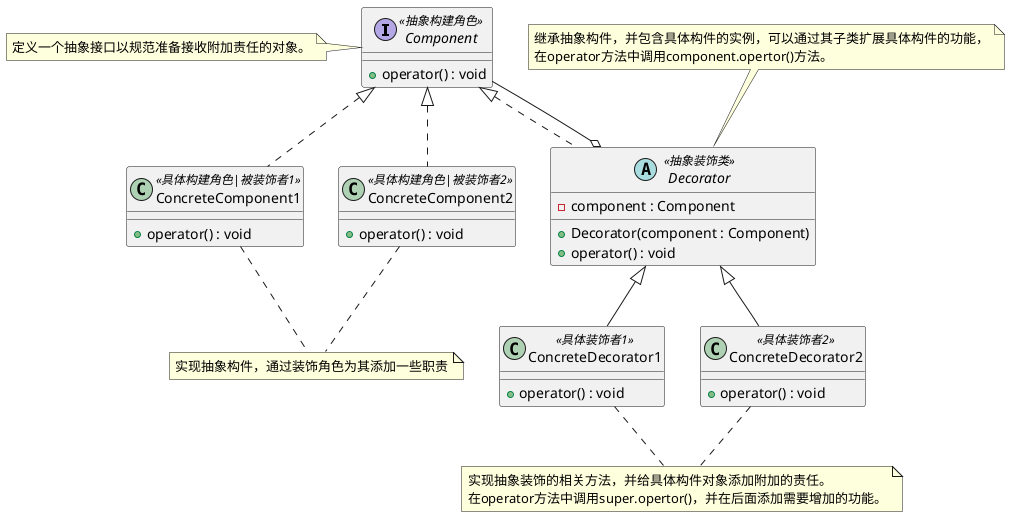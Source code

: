 @startuml

interface Component <<抽象构建角色>> {
    + operator() : void
}

class ConcreteComponent1 <<具体构建角色|被装饰者1>> implements Component {
    + operator() : void
}

class ConcreteComponent2 <<具体构建角色|被装饰者2>> implements Component {
    + operator() : void
}

abstract class Decorator <<抽象装饰类>> implements Component {
    - component : Component
    + Decorator(component : Component)
    + operator() : void
}

class ConcreteDecorator1 <<具体装饰者1>> extends Decorator {
    + operator() : void
}

class ConcreteDecorator2 <<具体装饰者2>> extends Decorator {
    + operator() : void
}



Component --o Decorator



note left of Component : 定义一个抽象接口以规范准备接收附加责任的对象。

note top of Decorator : 继承抽象构件，并包含具体构件的实例，可以通过其子类扩展具体构件的功能，\n在operator方法中调用component.opertor()方法。

note as N1
    实现抽象构件，通过装饰角色为其添加一些职责
end note

note as N2
    实现抽象装饰的相关方法，并给具体构件对象添加附加的责任。
    在operator方法中调用super.opertor()，并在后面添加需要增加的功能。
end note

ConcreteComponent1 .. N1
ConcreteComponent2 .. N1

ConcreteDecorator1 .. N2
ConcreteDecorator2 .. N2


newpage

title 装饰者模式在JDK中的使用


abstract class InputStream {
    + {abstract} read() : int
}

class FileInputStream extends InputStream {
    + read() : int
}

class StringBufferInputStream extends InputStream {
    + read() : int
}

class ByteArrayInputStream extends InputStream {
    + read() : int
}

class FilterInputStream <<装饰者>> extends InputStream {
    ~ in : InputStream
    ~ FilterInputStream(in ： InputStream)
    + read() : int
}

class BufferedInputStream extends FilterInputStream {
    + read() : int
}

class DataInputStream extends FilterInputStream {
    + read() : int
}



InputStream --o FilterInputStream

@enduml